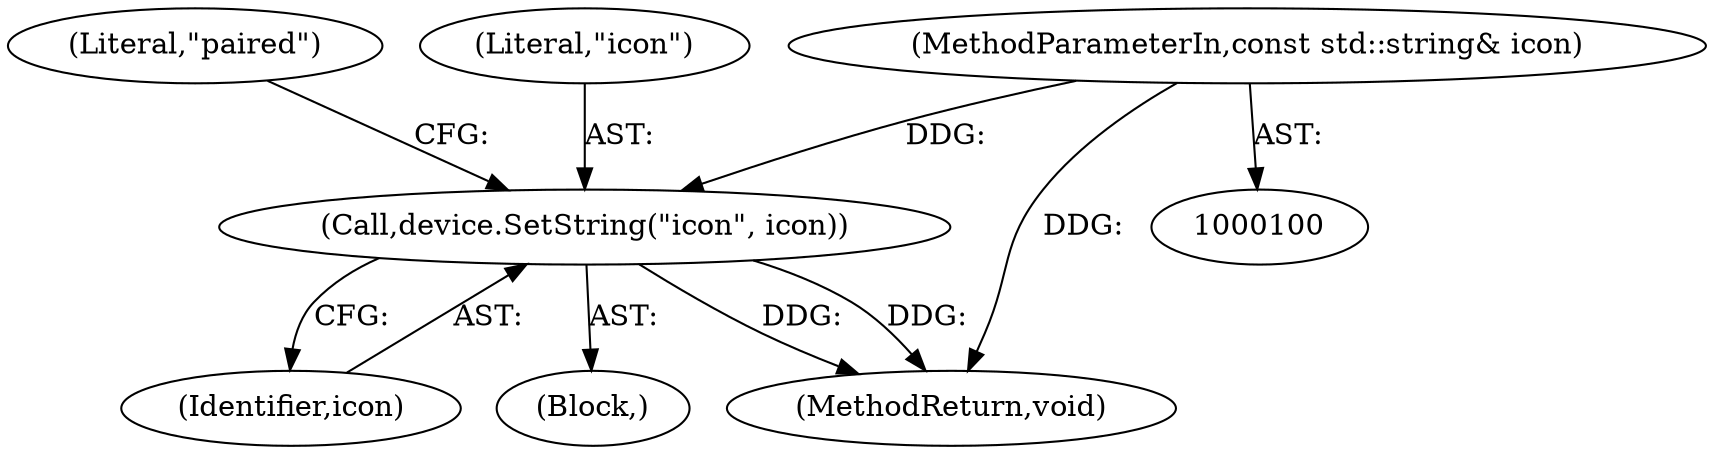 digraph "1_Chrome_0a38f71865b63025dce4de1f8cca71979c48d14d_4@del" {
"1000113" [label="(Call,device.SetString(\"icon\", icon))"];
"1000103" [label="(MethodParameterIn,const std::string& icon)"];
"1000115" [label="(Identifier,icon)"];
"1000105" [label="(Block,)"];
"1000117" [label="(Literal,\"paired\")"];
"1000114" [label="(Literal,\"icon\")"];
"1000103" [label="(MethodParameterIn,const std::string& icon)"];
"1000113" [label="(Call,device.SetString(\"icon\", icon))"];
"1000146" [label="(MethodReturn,void)"];
"1000113" -> "1000105"  [label="AST: "];
"1000113" -> "1000115"  [label="CFG: "];
"1000114" -> "1000113"  [label="AST: "];
"1000115" -> "1000113"  [label="AST: "];
"1000117" -> "1000113"  [label="CFG: "];
"1000113" -> "1000146"  [label="DDG: "];
"1000113" -> "1000146"  [label="DDG: "];
"1000103" -> "1000113"  [label="DDG: "];
"1000103" -> "1000100"  [label="AST: "];
"1000103" -> "1000146"  [label="DDG: "];
}
